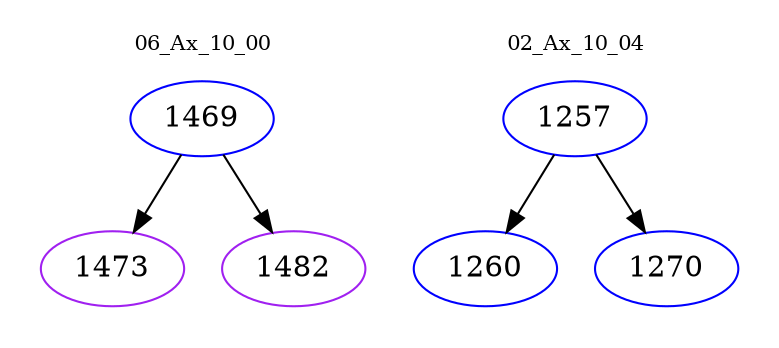 digraph{
subgraph cluster_0 {
color = white
label = "06_Ax_10_00";
fontsize=10;
T0_1469 [label="1469", color="blue"]
T0_1469 -> T0_1473 [color="black"]
T0_1473 [label="1473", color="purple"]
T0_1469 -> T0_1482 [color="black"]
T0_1482 [label="1482", color="purple"]
}
subgraph cluster_1 {
color = white
label = "02_Ax_10_04";
fontsize=10;
T1_1257 [label="1257", color="blue"]
T1_1257 -> T1_1260 [color="black"]
T1_1260 [label="1260", color="blue"]
T1_1257 -> T1_1270 [color="black"]
T1_1270 [label="1270", color="blue"]
}
}
